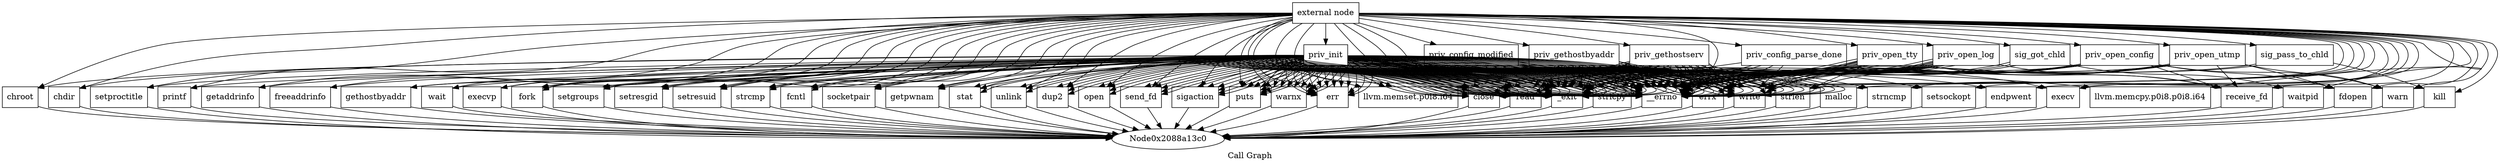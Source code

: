 digraph "Call Graph" {
	label="Call Graph";

	Node0x2088a1cc0 [shape=record,label="{external node}"];
	Node0x2088a1cc0 -> Node0x2088a1e80;
	Node0x2088a1cc0 -> Node0x2088a1280;
	Node0x2088a1cc0 -> Node0x2073fcbc0;
	Node0x2088a1cc0 -> Node0x2073fc940;
	Node0x2088a1cc0 -> Node0x2073fcf40;
	Node0x2088a1cc0 -> Node0x2073fcac0;
	Node0x2088a1cc0 -> Node0x2073fc1c0;
	Node0x2088a1cc0 -> Node0x2073fc800;
	Node0x2088a1cc0 -> Node0x2073fc2c0;
	Node0x2088a1cc0 -> Node0x2073fc300;
	Node0x2088a1cc0 -> Node0x2073fca00;
	Node0x2088a1cc0 -> Node0x2073fc340;
	Node0x2088a1cc0 -> Node0x2073fcf80;
	Node0x2088a1cc0 -> Node0x2073fc180;
	Node0x2088a1cc0 -> Node0x2073fc8c0;
	Node0x2088a1cc0 -> Node0x2073fbc00;
	Node0x2088a1cc0 -> Node0x2088a1080;
	Node0x2088a1cc0 -> Node0x2073fc400;
	Node0x2088a1cc0 -> Node0x2073fce80;
	Node0x2088a1cc0 -> Node0x2073fc640;
	Node0x2088a1cc0 -> Node0x2073fcb80;
	Node0x2088a1cc0 -> Node0x2073fc440;
	Node0x2088a1cc0 -> Node0x2073fcd00;
	Node0x2088a1cc0 -> Node0x2073fc700;
	Node0x2088a1cc0 -> Node0x2073fcc40;
	Node0x2088a1cc0 -> Node0x2073fb500;
	Node0x2088a1cc0 -> Node0x2073fb140;
	Node0x2088a1cc0 -> Node0x2073fb780;
	Node0x2088a1cc0 -> Node0x2073fbf00;
	Node0x2088a1cc0 -> Node0x2073fbb80;
	Node0x2088a1cc0 -> Node0x2073fb340;
	Node0x2088a1cc0 -> Node0x2073fbfc0;
	Node0x2088a1cc0 -> Node0x2073fb580;
	Node0x2088a1cc0 -> Node0x2073fb840;
	Node0x2088a1cc0 -> Node0x2073fb980;
	Node0x2088a1cc0 -> Node0x2073fb240;
	Node0x2088a1cc0 -> Node0x2073fbb00;
	Node0x2088a1cc0 -> Node0x2073fbf40;
	Node0x2088a1cc0 -> Node0x2073fb880;
	Node0x2088a1cc0 -> Node0x2073fb440;
	Node0x2088a1cc0 -> Node0x2073fbd40;
	Node0x2088a1cc0 -> Node0x2073fb400;
	Node0x2088a1cc0 -> Node0x2073fb8c0;
	Node0x2088a1cc0 -> Node0x2073fc7c0;
	Node0x2088a1cc0 -> Node0x2073fcb40;
	Node0x2088a1cc0 -> Node0x2073fc980;
	Node0x2088a1cc0 -> Node0x2073fb200;
	Node0x2088a1cc0 -> Node0x2073fb800;
	Node0x2088a1cc0 -> Node0x2073fcec0;
	Node0x2088a1cc0 -> Node0x2073fc280;
	Node0x2088a1cc0 -> Node0x2073fcb00;
	Node0x2088a1cc0 -> Node0x2073fca40;
	Node0x2088a1cc0 -> Node0x2073fc780;
	Node0x2088a1cc0 -> Node0x2073fcd80;
	Node0x2088a1cc0 -> Node0x2073fcfc0;
	Node0x2088a1cc0 -> Node0x2073fc040;
	Node0x2088a1cc0 -> Node0x2073fce40;
	Node0x2073fce40 [shape=record,label="{puts}"];
	Node0x2073fce40 -> Node0x2088a13c0;
	Node0x2073fc040 [shape=record,label="{execv}"];
	Node0x2073fc040 -> Node0x2088a13c0;
	Node0x2073fcd00 [shape=record,label="{open}"];
	Node0x2073fcd00 -> Node0x2088a13c0;
	Node0x2073fbf00 [shape=record,label="{strlen}"];
	Node0x2073fbf00 -> Node0x2088a13c0;
	Node0x2073fbfc0 [shape=record,label="{execvp}"];
	Node0x2073fbfc0 -> Node0x2088a13c0;
	Node0x2073fc700 [shape=record,label="{send_fd}"];
	Node0x2073fc700 -> Node0x2088a13c0;
	Node0x2073fb140 [shape=record,label="{freeaddrinfo}"];
	Node0x2073fb140 -> Node0x2088a13c0;
	Node0x2073fb840 [shape=record,label="{receive_fd}"];
	Node0x2073fb840 -> Node0x2088a13c0;
	Node0x2073fb980 [shape=record,label="{priv_open_log}"];
	Node0x2073fb980 -> Node0x2073fc1c0;
	Node0x2073fb980 -> Node0x2073fce80;
	Node0x2073fb980 -> Node0x2073fbf00;
	Node0x2073fb980 -> Node0x2073fc7c0;
	Node0x2073fb980 -> Node0x2073fcb40;
	Node0x2073fb980 -> Node0x2073fcb40;
	Node0x2073fb980 -> Node0x2073fc440;
	Node0x2073fb980 -> Node0x2073fc7c0;
	Node0x2073fb980 -> Node0x2073fcb40;
	Node0x2073fb980 -> Node0x2073fcb40;
	Node0x2073fb980 -> Node0x2073fc440;
	Node0x2073fb980 -> Node0x2073fc7c0;
	Node0x2073fb980 -> Node0x2073fcb40;
	Node0x2073fb980 -> Node0x2073fcb40;
	Node0x2073fb980 -> Node0x2073fc440;
	Node0x2073fb980 -> Node0x2073fb840;
	Node0x2073fb240 [shape=record,label="{priv_open_utmp}"];
	Node0x2073fb240 -> Node0x2073fc1c0;
	Node0x2073fb240 -> Node0x2073fc7c0;
	Node0x2073fb240 -> Node0x2073fcb40;
	Node0x2073fb240 -> Node0x2073fcb40;
	Node0x2073fb240 -> Node0x2073fc440;
	Node0x2073fb240 -> Node0x2073fb840;
	Node0x2073fb240 -> Node0x2073fbb00;
	Node0x2073fb240 -> Node0x2073fbf40;
	Node0x2073fb240 -> Node0x2073fc180;
	Node0x2073fbb00 [shape=record,label="{fdopen}"];
	Node0x2073fbb00 -> Node0x2088a13c0;
	Node0x2073fb580 [shape=record,label="{priv_open_tty}"];
	Node0x2073fb580 -> Node0x2073fc1c0;
	Node0x2073fb580 -> Node0x2073fce80;
	Node0x2073fb580 -> Node0x2073fbf00;
	Node0x2073fb580 -> Node0x2073fc7c0;
	Node0x2073fb580 -> Node0x2073fcb40;
	Node0x2073fb580 -> Node0x2073fcb40;
	Node0x2073fb580 -> Node0x2073fc440;
	Node0x2073fb580 -> Node0x2073fc7c0;
	Node0x2073fb580 -> Node0x2073fcb40;
	Node0x2073fb580 -> Node0x2073fcb40;
	Node0x2073fb580 -> Node0x2073fc440;
	Node0x2073fb580 -> Node0x2073fc7c0;
	Node0x2073fb580 -> Node0x2073fcb40;
	Node0x2073fb580 -> Node0x2073fcb40;
	Node0x2073fb580 -> Node0x2073fc440;
	Node0x2073fb580 -> Node0x2073fb840;
	Node0x2073fbf40 [shape=record,label="{warn}"];
	Node0x2073fbf40 -> Node0x2088a13c0;
	Node0x2073fbb80 [shape=record,label="{unlink}"];
	Node0x2073fbb80 -> Node0x2088a13c0;
	Node0x2073fcc40 [shape=record,label="{warnx}"];
	Node0x2073fcc40 -> Node0x2088a13c0;
	Node0x2073fb780 [shape=record,label="{gethostbyaddr}"];
	Node0x2073fb780 -> Node0x2088a13c0;
	Node0x2073fb500 [shape=record,label="{getaddrinfo}"];
	Node0x2073fb500 -> Node0x2088a13c0;
	Node0x2073fb340 [shape=record,label="{wait}"];
	Node0x2073fb340 -> Node0x2088a13c0;
	Node0x2088a1e80 [shape=record,label="{priv_init}"];
	Node0x2088a1e80 -> Node0x2088a1280;
	Node0x2088a1e80 -> Node0x2073fcbc0;
	Node0x2088a1e80 -> Node0x2073fc940;
	Node0x2088a1e80 -> Node0x2073fcf40;
	Node0x2088a1e80 -> Node0x2073fcac0;
	Node0x2088a1e80 -> Node0x2073fc1c0;
	Node0x2088a1e80 -> Node0x2073fc800;
	Node0x2088a1e80 -> Node0x2073fcf40;
	Node0x2088a1e80 -> Node0x2073fc2c0;
	Node0x2088a1e80 -> Node0x2073fcf40;
	Node0x2088a1e80 -> Node0x2073fc300;
	Node0x2088a1e80 -> Node0x2073fcf40;
	Node0x2088a1e80 -> Node0x2073fca00;
	Node0x2088a1e80 -> Node0x2073fcf40;
	Node0x2088a1e80 -> Node0x2073fc340;
	Node0x2088a1e80 -> Node0x2073fcf40;
	Node0x2088a1e80 -> Node0x2073fcf80;
	Node0x2088a1e80 -> Node0x2073fcf40;
	Node0x2088a1e80 -> Node0x2073fc180;
	Node0x2088a1e80 -> Node0x2073fc180;
	Node0x2088a1e80 -> Node0x2073fc8c0;
	Node0x2088a1e80 -> Node0x2073fc8c0;
	Node0x2088a1e80 -> Node0x2073fc8c0;
	Node0x2088a1e80 -> Node0x2073fc180;
	Node0x2088a1e80 -> Node0x2073fcbc0;
	Node0x2088a1e80 -> Node0x2073fcbc0;
	Node0x2088a1e80 -> Node0x2073fcbc0;
	Node0x2088a1e80 -> Node0x2073fcbc0;
	Node0x2088a1e80 -> Node0x2073fcbc0;
	Node0x2088a1e80 -> Node0x2073fc400;
	Node0x2088a1e80 -> Node0x2073fc180;
	Node0x2088a1e80 -> Node0x2073fc180;
	Node0x2088a1e80 -> Node0x2073fc180;
	Node0x2088a1e80 -> Node0x2073fc180;
	Node0x2088a1e80 -> Node0x2073fc180;
	Node0x2088a1e80 -> Node0x2073fc180;
	Node0x2088a1e80 -> Node0x2073fce80;
	Node0x2088a1e80 -> Node0x2073fc1c0;
	Node0x2088a1e80 -> Node0x2073fc640;
	Node0x2088a1e80 -> Node0x2073fcf40;
	Node0x2088a1e80 -> Node0x2073fc1c0;
	Node0x2088a1e80 -> Node0x2073fc980;
	Node0x2088a1e80 -> Node0x2073fcb40;
	Node0x2088a1e80 -> Node0x2073fcb40;
	Node0x2088a1e80 -> Node0x2073fce40;
	Node0x2088a1e80 -> Node0x2073fc980;
	Node0x2088a1e80 -> Node0x2073fcb40;
	Node0x2088a1e80 -> Node0x2073fcb40;
	Node0x2088a1e80 -> Node0x2073fc440;
	Node0x2088a1e80 -> Node0x2073fc440;
	Node0x2088a1e80 -> Node0x2073fc980;
	Node0x2088a1e80 -> Node0x2073fcb40;
	Node0x2088a1e80 -> Node0x2073fcb40;
	Node0x2088a1e80 -> Node0x2073fc440;
	Node0x2088a1e80 -> Node0x2073fc280;
	Node0x2088a1e80 -> Node0x2073fcb00;
	Node0x2088a1e80 -> Node0x2073fcc40;
	Node0x2088a1e80 -> Node0x2073fce80;
	Node0x2088a1e80 -> Node0x2073fcd00;
	Node0x2088a1e80 -> Node0x2073fc700;
	Node0x2088a1e80 -> Node0x2073fcc40;
	Node0x2088a1e80 -> Node0x2073fc180;
	Node0x2088a1e80 -> Node0x2073fcb80;
	Node0x2088a1e80 -> Node0x2073fc980;
	Node0x2088a1e80 -> Node0x2073fcb40;
	Node0x2088a1e80 -> Node0x2073fcb40;
	Node0x2088a1e80 -> Node0x2073fc440;
	Node0x2088a1e80 -> Node0x2073fc440;
	Node0x2088a1e80 -> Node0x2073fc980;
	Node0x2088a1e80 -> Node0x2073fcb40;
	Node0x2088a1e80 -> Node0x2073fcb40;
	Node0x2088a1e80 -> Node0x2073fc440;
	Node0x2088a1e80 -> Node0x2073fcec0;
	Node0x2088a1e80 -> Node0x2073fcf40;
	Node0x2088a1e80 -> Node0x2073fce80;
	Node0x2088a1e80 -> Node0x2073fc280;
	Node0x2088a1e80 -> Node0x2073fcc40;
	Node0x2088a1e80 -> Node0x2073fce80;
	Node0x2088a1e80 -> Node0x2073fcd00;
	Node0x2088a1e80 -> Node0x2073fca40;
	Node0x2088a1e80 -> Node0x2073fc940;
	Node0x2088a1e80 -> Node0x2073fcc40;
	Node0x2088a1e80 -> Node0x2073fc780;
	Node0x2088a1e80 -> Node0x2073fcc40;
	Node0x2088a1e80 -> Node0x2073fc780;
	Node0x2088a1e80 -> Node0x2073fcc40;
	Node0x2088a1e80 -> Node0x2073fc800;
	Node0x2088a1e80 -> Node0x2073fcc40;
	Node0x2088a1e80 -> Node0x2073fc180;
	Node0x2088a1e80 -> Node0x2073fc180;
	Node0x2088a1e80 -> Node0x2073fcd80;
	Node0x2088a1e80 -> Node0x2073fcac0;
	Node0x2088a1e80 -> Node0x2073fc1c0;
	Node0x2088a1e80 -> Node0x2073fca00;
	Node0x2088a1e80 -> Node0x2073fc340;
	Node0x2088a1e80 -> Node0x2073fcf80;
	Node0x2088a1e80 -> Node0x2073fcf40;
	Node0x2088a1e80 -> Node0x2073fcfc0;
	Node0x2088a1e80 -> Node0x2073fc8c0;
	Node0x2088a1e80 -> Node0x2073fcf40;
	Node0x2088a1e80 -> Node0x2073fc040;
	Node0x2088a1e80 -> Node0x2073fcf40;
	Node0x2088a1e80 -> Node0x2073fc1c0;
	Node0x2088a1e80 -> Node0x2073fc700;
	Node0x2088a1e80 -> Node0x2073fc700;
	Node0x2088a1e80 -> Node0x2073fcc40;
	Node0x2088a1e80 -> Node0x2073fc180;
	Node0x2088a1e80 -> Node0x2073fce40;
	Node0x2088a1e80 -> Node0x2073fcd00;
	Node0x2088a1e80 -> Node0x2073fc700;
	Node0x2088a1e80 -> Node0x2073fcc40;
	Node0x2088a1e80 -> Node0x2073fc180;
	Node0x2088a1e80 -> Node0x2073fce40;
	Node0x2088a1e80 -> Node0x2073fc640;
	Node0x2088a1e80 -> Node0x2073fcd00;
	Node0x2088a1e80 -> Node0x2073fc700;
	Node0x2088a1e80 -> Node0x2073fcc40;
	Node0x2088a1e80 -> Node0x2073fc180;
	Node0x2088a1e80 -> Node0x2073fce40;
	Node0x2088a1e80 -> Node0x2073fc640;
	Node0x2088a1e80 -> Node0x2073fce40;
	Node0x2088a1e80 -> Node0x2073fc7c0;
	Node0x2088a1e80 -> Node0x2073fcb40;
	Node0x2088a1e80 -> Node0x2073fcb40;
	Node0x2088a1e80 -> Node0x2073fc440;
	Node0x2088a1e80 -> Node0x2073fc7c0;
	Node0x2088a1e80 -> Node0x2073fcb40;
	Node0x2088a1e80 -> Node0x2073fcb40;
	Node0x2088a1e80 -> Node0x2073fc440;
	Node0x2088a1e80 -> Node0x2073fce40;
	Node0x2088a1e80 -> Node0x2073fc1c0;
	Node0x2088a1e80 -> Node0x2073fce40;
	Node0x2088a1e80 -> Node0x2073fc980;
	Node0x2088a1e80 -> Node0x2073fcb40;
	Node0x2088a1e80 -> Node0x2073fcb40;
	Node0x2088a1e80 -> Node0x2073fc440;
	Node0x2088a1e80 -> Node0x2073fc440;
	Node0x2088a1e80 -> Node0x2073fc980;
	Node0x2088a1e80 -> Node0x2073fcb40;
	Node0x2088a1e80 -> Node0x2073fcb40;
	Node0x2088a1e80 -> Node0x2073fc440;
	Node0x2088a1e80 -> Node0x2073fc980;
	Node0x2088a1e80 -> Node0x2073fcb40;
	Node0x2088a1e80 -> Node0x2073fcb40;
	Node0x2088a1e80 -> Node0x2073fc440;
	Node0x2088a1e80 -> Node0x2073fc440;
	Node0x2088a1e80 -> Node0x2073fc980;
	Node0x2088a1e80 -> Node0x2073fcb40;
	Node0x2088a1e80 -> Node0x2073fcb40;
	Node0x2088a1e80 -> Node0x2073fc440;
	Node0x2088a1e80 -> Node0x2088a1280;
	Node0x2088a1e80 -> Node0x2073fb500;
	Node0x2088a1e80 -> Node0x2073fc7c0;
	Node0x2088a1e80 -> Node0x2073fcb40;
	Node0x2088a1e80 -> Node0x2073fcb40;
	Node0x2088a1e80 -> Node0x2073fc440;
	Node0x2088a1e80 -> Node0x2073fc7c0;
	Node0x2088a1e80 -> Node0x2073fcb40;
	Node0x2088a1e80 -> Node0x2073fcb40;
	Node0x2088a1e80 -> Node0x2073fc440;
	Node0x2088a1e80 -> Node0x2073fc7c0;
	Node0x2088a1e80 -> Node0x2073fcb40;
	Node0x2088a1e80 -> Node0x2073fcb40;
	Node0x2088a1e80 -> Node0x2073fc440;
	Node0x2088a1e80 -> Node0x2073fb140;
	Node0x2088a1e80 -> Node0x2073fce40;
	Node0x2088a1e80 -> Node0x2073fc1c0;
	Node0x2088a1e80 -> Node0x2073fc980;
	Node0x2088a1e80 -> Node0x2073fcb40;
	Node0x2088a1e80 -> Node0x2073fcb40;
	Node0x2088a1e80 -> Node0x2073fc440;
	Node0x2088a1e80 -> Node0x2073fc440;
	Node0x2088a1e80 -> Node0x2073fc980;
	Node0x2088a1e80 -> Node0x2073fcb40;
	Node0x2088a1e80 -> Node0x2073fcb40;
	Node0x2088a1e80 -> Node0x2073fc440;
	Node0x2088a1e80 -> Node0x2073fc980;
	Node0x2088a1e80 -> Node0x2073fcb40;
	Node0x2088a1e80 -> Node0x2073fcb40;
	Node0x2088a1e80 -> Node0x2073fc440;
	Node0x2088a1e80 -> Node0x2073fb780;
	Node0x2088a1e80 -> Node0x2073fc7c0;
	Node0x2088a1e80 -> Node0x2073fcb40;
	Node0x2088a1e80 -> Node0x2073fcb40;
	Node0x2088a1e80 -> Node0x2073fc440;
	Node0x2088a1e80 -> Node0x2073fbf00;
	Node0x2088a1e80 -> Node0x2073fc7c0;
	Node0x2088a1e80 -> Node0x2073fcb40;
	Node0x2088a1e80 -> Node0x2073fcb40;
	Node0x2088a1e80 -> Node0x2073fc440;
	Node0x2088a1e80 -> Node0x2073fc7c0;
	Node0x2088a1e80 -> Node0x2073fcb40;
	Node0x2088a1e80 -> Node0x2073fcb40;
	Node0x2088a1e80 -> Node0x2073fc440;
	Node0x2088a1e80 -> Node0x2073fc1c0;
	Node0x2088a1e80 -> Node0x2073fc180;
	Node0x2088a1e80 -> Node0x2073fbb80;
	Node0x2088a1e80 -> Node0x2073fbb80;
	Node0x2088a1e80 -> Node0x2073fb340;
	Node0x2088a1e80 -> Node0x2073fbfc0;
	Node0x2088a1e80 -> Node0x2073fbb80;
	Node0x2088a1e80 -> Node0x2073fc440;
	Node0x2088a1280 [shape=record,label="{llvm.memset.p0i8.i64}"];
	Node0x2073fb8c0 [shape=record,label="{priv_gethostbyaddr}"];
	Node0x2073fb8c0 -> Node0x2073fc1c0;
	Node0x2073fb8c0 -> Node0x2073fc7c0;
	Node0x2073fb8c0 -> Node0x2073fcb40;
	Node0x2073fb8c0 -> Node0x2073fcb40;
	Node0x2073fb8c0 -> Node0x2073fc440;
	Node0x2073fb8c0 -> Node0x2073fc7c0;
	Node0x2073fb8c0 -> Node0x2073fcb40;
	Node0x2073fb8c0 -> Node0x2073fcb40;
	Node0x2073fb8c0 -> Node0x2073fc440;
	Node0x2073fb8c0 -> Node0x2073fc7c0;
	Node0x2073fb8c0 -> Node0x2073fcb40;
	Node0x2073fb8c0 -> Node0x2073fcb40;
	Node0x2073fb8c0 -> Node0x2073fc440;
	Node0x2073fb8c0 -> Node0x2073fc7c0;
	Node0x2073fb8c0 -> Node0x2073fcb40;
	Node0x2073fb8c0 -> Node0x2073fcb40;
	Node0x2073fb8c0 -> Node0x2073fc440;
	Node0x2073fb8c0 -> Node0x2073fc980;
	Node0x2073fb8c0 -> Node0x2073fcb40;
	Node0x2073fb8c0 -> Node0x2073fcb40;
	Node0x2073fb8c0 -> Node0x2073fc440;
	Node0x2073fb8c0 -> Node0x2073fc1c0;
	Node0x2073fb8c0 -> Node0x2073fc980;
	Node0x2073fb8c0 -> Node0x2073fcb40;
	Node0x2073fb8c0 -> Node0x2073fcb40;
	Node0x2073fb8c0 -> Node0x2073fc440;
	Node0x2073fc940 [shape=record,label="{socketpair}"];
	Node0x2073fc940 -> Node0x2088a13c0;
	Node0x2073fcf40 [shape=record,label="{err}"];
	Node0x2073fcf40 -> Node0x2088a13c0;
	Node0x2073fcac0 [shape=record,label="{getpwnam}"];
	Node0x2073fcac0 -> Node0x2088a13c0;
	Node0x2073fcbc0 [shape=record,label="{sigaction}"];
	Node0x2073fcbc0 -> Node0x2088a13c0;
	Node0x2073fc440 [shape=record,label="{_exit}"];
	Node0x2073fc440 -> Node0x2088a13c0;
	Node0x2073fc2c0 [shape=record,label="{chroot}"];
	Node0x2073fc2c0 -> Node0x2088a13c0;
	Node0x2073fc1c0 [shape=record,label="{errx}"];
	Node0x2073fc1c0 -> Node0x2088a13c0;
	Node0x2073fce80 [shape=record,label="{strlcpy}"];
	Node0x2073fce80 -> Node0x2088a13c0;
	Node0x2073fcb80 [shape=record,label="{printf}"];
	Node0x2073fcb80 -> Node0x2088a13c0;
	Node0x2073fc340 [shape=record,label="{setresgid}"];
	Node0x2073fc340 -> Node0x2088a13c0;
	Node0x2073fc800 [shape=record,label="{fork}"];
	Node0x2073fc800 -> Node0x2088a13c0;
	Node0x2088a1080 [shape=record,label="{sig_got_chld}"];
	Node0x2088a1080 -> Node0x2073fcb40;
	Node0x2088a1080 -> Node0x2073fb200;
	Node0x2088a1080 -> Node0x2073fcb40;
	Node0x2088a1080 -> Node0x2073fcb40;
	Node0x2073fc180 [shape=record,label="{close}"];
	Node0x2073fc180 -> Node0x2088a13c0;
	Node0x2073fcf80 [shape=record,label="{setresuid}"];
	Node0x2073fcf80 -> Node0x2088a13c0;
	Node0x2073fc640 [shape=record,label="{stat}"];
	Node0x2073fc640 -> Node0x2088a13c0;
	Node0x2073fc8c0 [shape=record,label="{dup2}"];
	Node0x2073fc8c0 -> Node0x2088a13c0;
	Node0x2073fc300 [shape=record,label="{chdir}"];
	Node0x2073fc300 -> Node0x2088a13c0;
	Node0x2073fc400 [shape=record,label="{setproctitle}"];
	Node0x2073fc400 -> Node0x2088a13c0;
	Node0x2073fbc00 [shape=record,label="{sig_pass_to_chld}"];
	Node0x2073fbc00 -> Node0x2073fcb40;
	Node0x2073fbc00 -> Node0x2073fb800;
	Node0x2073fbc00 -> Node0x2073fcb40;
	Node0x2073fca00 [shape=record,label="{setgroups}"];
	Node0x2073fca00 -> Node0x2088a13c0;
	Node0x2073fcfc0 [shape=record,label="{endpwent}"];
	Node0x2073fcfc0 -> Node0x2088a13c0;
	Node0x2073fb200 [shape=record,label="{waitpid}"];
	Node0x2073fb200 -> Node0x2088a13c0;
	Node0x2073fc280 [shape=record,label="{strcmp}"];
	Node0x2073fc280 -> Node0x2088a13c0;
	Node0x2073fb800 [shape=record,label="{kill}"];
	Node0x2073fb800 -> Node0x2088a13c0;
	Node0x2073fcb00 [shape=record,label="{strncmp}"];
	Node0x2073fcb00 -> Node0x2088a13c0;
	Node0x2073fc980 [shape=record,label="{read}"];
	Node0x2073fc980 -> Node0x2088a13c0;
	Node0x2073fc7c0 [shape=record,label="{write}"];
	Node0x2073fc7c0 -> Node0x2088a13c0;
	Node0x2073fca40 [shape=record,label="{llvm.memcpy.p0i8.p0i8.i64}"];
	Node0x2073fb400 [shape=record,label="{priv_gethostserv}"];
	Node0x2073fb400 -> Node0x2073fc1c0;
	Node0x2073fb400 -> Node0x2073fce80;
	Node0x2073fb400 -> Node0x2073fc1c0;
	Node0x2073fb400 -> Node0x2073fbf00;
	Node0x2073fb400 -> Node0x2073fce80;
	Node0x2073fb400 -> Node0x2073fc1c0;
	Node0x2073fb400 -> Node0x2073fbf00;
	Node0x2073fb400 -> Node0x2073fc7c0;
	Node0x2073fb400 -> Node0x2073fcb40;
	Node0x2073fb400 -> Node0x2073fcb40;
	Node0x2073fb400 -> Node0x2073fc440;
	Node0x2073fb400 -> Node0x2073fc7c0;
	Node0x2073fb400 -> Node0x2073fcb40;
	Node0x2073fb400 -> Node0x2073fcb40;
	Node0x2073fb400 -> Node0x2073fc440;
	Node0x2073fb400 -> Node0x2073fc7c0;
	Node0x2073fb400 -> Node0x2073fcb40;
	Node0x2073fb400 -> Node0x2073fcb40;
	Node0x2073fb400 -> Node0x2073fc440;
	Node0x2073fb400 -> Node0x2073fc7c0;
	Node0x2073fb400 -> Node0x2073fcb40;
	Node0x2073fb400 -> Node0x2073fcb40;
	Node0x2073fb400 -> Node0x2073fc440;
	Node0x2073fb400 -> Node0x2073fc7c0;
	Node0x2073fb400 -> Node0x2073fcb40;
	Node0x2073fb400 -> Node0x2073fcb40;
	Node0x2073fb400 -> Node0x2073fc440;
	Node0x2073fb400 -> Node0x2073fc980;
	Node0x2073fb400 -> Node0x2073fcb40;
	Node0x2073fb400 -> Node0x2073fcb40;
	Node0x2073fb400 -> Node0x2073fc440;
	Node0x2073fb400 -> Node0x2073fc1c0;
	Node0x2073fb400 -> Node0x2088a1280;
	Node0x2073fb400 -> Node0x2073fc980;
	Node0x2073fb400 -> Node0x2073fcb40;
	Node0x2073fb400 -> Node0x2073fcb40;
	Node0x2073fb400 -> Node0x2073fc440;
	Node0x2073fc780 [shape=record,label="{fcntl}"];
	Node0x2073fc780 -> Node0x2088a13c0;
	Node0x2073fbd40 [shape=record,label="{priv_config_parse_done}"];
	Node0x2073fbd40 -> Node0x2073fc1c0;
	Node0x2073fbd40 -> Node0x2073fc7c0;
	Node0x2073fbd40 -> Node0x2073fcb40;
	Node0x2073fbd40 -> Node0x2073fcb40;
	Node0x2073fbd40 -> Node0x2073fc440;
	Node0x2073fcd80 [shape=record,label="{setsockopt}"];
	Node0x2073fcd80 -> Node0x2088a13c0;
	Node0x2073fb880 [shape=record,label="{priv_open_config}"];
	Node0x2073fb880 -> Node0x2073fc1c0;
	Node0x2073fb880 -> Node0x2073fc7c0;
	Node0x2073fb880 -> Node0x2073fcb40;
	Node0x2073fb880 -> Node0x2073fcb40;
	Node0x2073fb880 -> Node0x2073fc440;
	Node0x2073fb880 -> Node0x2073fb840;
	Node0x2073fb880 -> Node0x2073fbb00;
	Node0x2073fb880 -> Node0x2073fbf40;
	Node0x2073fb880 -> Node0x2073fc180;
	Node0x2073fb440 [shape=record,label="{priv_config_modified}"];
	Node0x2073fb440 -> Node0x2073fc1c0;
	Node0x2073fb440 -> Node0x2073fc7c0;
	Node0x2073fb440 -> Node0x2073fcb40;
	Node0x2073fb440 -> Node0x2073fcb40;
	Node0x2073fb440 -> Node0x2073fc440;
	Node0x2073fb440 -> Node0x2073fc980;
	Node0x2073fb440 -> Node0x2073fcb40;
	Node0x2073fb440 -> Node0x2073fcb40;
	Node0x2073fb440 -> Node0x2073fc440;
	Node0x2073fcec0 [shape=record,label="{malloc}"];
	Node0x2073fcec0 -> Node0x2088a13c0;
	Node0x2073fcb40 [shape=record,label="{__errno}"];
	Node0x2073fcb40 -> Node0x2088a13c0;
}
